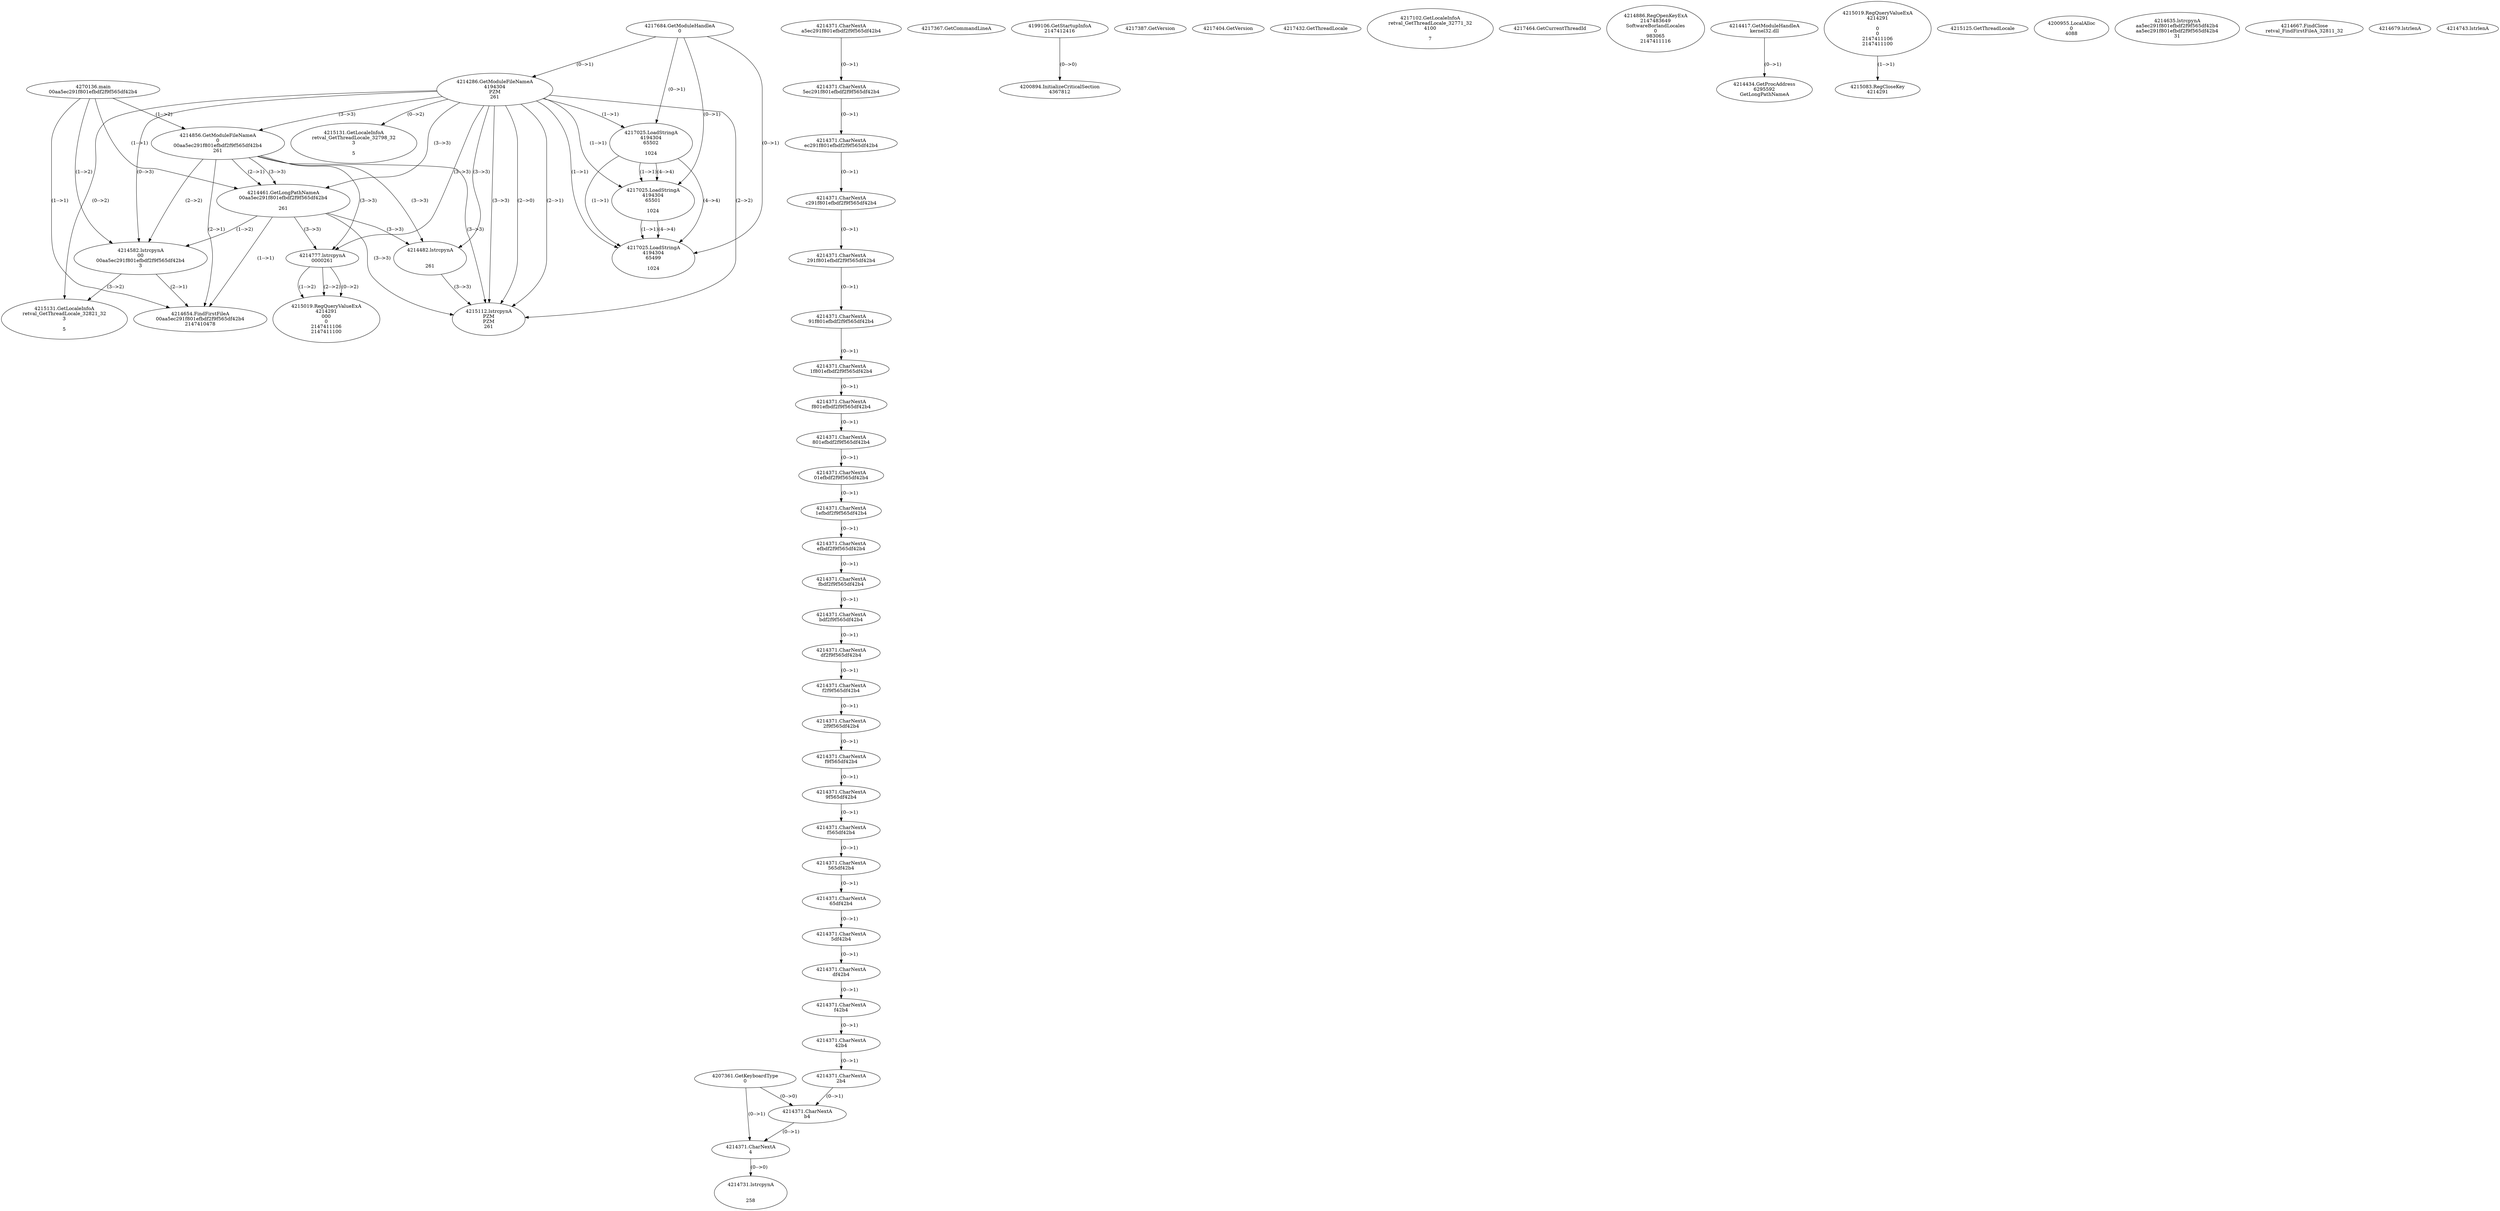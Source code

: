 // Global SCDG with merge call
digraph {
	0 [label="4270136.main
00aa5ec291f801efbdf2f9f565df42b4"]
	1 [label="4217684.GetModuleHandleA
0"]
	2 [label="4207361.GetKeyboardType
0"]
	3 [label="4217367.GetCommandLineA
"]
	4 [label="4199106.GetStartupInfoA
2147412416"]
	5 [label="4217387.GetVersion
"]
	6 [label="4217404.GetVersion
"]
	7 [label="4217432.GetThreadLocale
"]
	8 [label="4217102.GetLocaleInfoA
retval_GetThreadLocale_32771_32
4100

7"]
	9 [label="4217464.GetCurrentThreadId
"]
	10 [label="4214286.GetModuleFileNameA
4194304
PZM
261"]
	1 -> 10 [label="(0-->1)"]
	11 [label="4214856.GetModuleFileNameA
0
00aa5ec291f801efbdf2f9f565df42b4
261"]
	0 -> 11 [label="(1-->2)"]
	10 -> 11 [label="(3-->3)"]
	12 [label="4214886.RegOpenKeyExA
2147483649
Software\Borland\Locales
0
983065
2147411116"]
	13 [label="4214417.GetModuleHandleA
kernel32.dll"]
	14 [label="4214434.GetProcAddress
6295592
GetLongPathNameA"]
	13 -> 14 [label="(0-->1)"]
	15 [label="4214461.GetLongPathNameA
00aa5ec291f801efbdf2f9f565df42b4

261"]
	0 -> 15 [label="(1-->1)"]
	11 -> 15 [label="(2-->1)"]
	10 -> 15 [label="(3-->3)"]
	11 -> 15 [label="(3-->3)"]
	16 [label="4214482.lstrcpynA


261"]
	10 -> 16 [label="(3-->3)"]
	11 -> 16 [label="(3-->3)"]
	15 -> 16 [label="(3-->3)"]
	17 [label="4215019.RegQueryValueExA
4214291

0
0
2147411106
2147411100"]
	18 [label="4215083.RegCloseKey
4214291"]
	17 -> 18 [label="(1-->1)"]
	19 [label="4215112.lstrcpynA
PZM
PZM
261"]
	10 -> 19 [label="(2-->1)"]
	10 -> 19 [label="(2-->2)"]
	10 -> 19 [label="(3-->3)"]
	11 -> 19 [label="(3-->3)"]
	15 -> 19 [label="(3-->3)"]
	16 -> 19 [label="(3-->3)"]
	10 -> 19 [label="(2-->0)"]
	20 [label="4215125.GetThreadLocale
"]
	21 [label="4215131.GetLocaleInfoA
retval_GetThreadLocale_32798_32
3

5"]
	10 -> 21 [label="(0-->2)"]
	22 [label="4217025.LoadStringA
4194304
65502

1024"]
	1 -> 22 [label="(0-->1)"]
	10 -> 22 [label="(1-->1)"]
	23 [label="4217025.LoadStringA
4194304
65501

1024"]
	1 -> 23 [label="(0-->1)"]
	10 -> 23 [label="(1-->1)"]
	22 -> 23 [label="(1-->1)"]
	22 -> 23 [label="(4-->4)"]
	24 [label="4217025.LoadStringA
4194304
65499

1024"]
	1 -> 24 [label="(0-->1)"]
	10 -> 24 [label="(1-->1)"]
	22 -> 24 [label="(1-->1)"]
	23 -> 24 [label="(1-->1)"]
	22 -> 24 [label="(4-->4)"]
	23 -> 24 [label="(4-->4)"]
	25 [label="4200894.InitializeCriticalSection
4367812"]
	4 -> 25 [label="(0-->0)"]
	26 [label="4200955.LocalAlloc
0
4088"]
	27 [label="4214582.lstrcpynA
00
00aa5ec291f801efbdf2f9f565df42b4
3"]
	0 -> 27 [label="(1-->2)"]
	11 -> 27 [label="(2-->2)"]
	15 -> 27 [label="(1-->2)"]
	10 -> 27 [label="(0-->3)"]
	28 [label="4214371.CharNextA
a5ec291f801efbdf2f9f565df42b4"]
	29 [label="4214371.CharNextA
5ec291f801efbdf2f9f565df42b4"]
	28 -> 29 [label="(0-->1)"]
	30 [label="4214371.CharNextA
ec291f801efbdf2f9f565df42b4"]
	29 -> 30 [label="(0-->1)"]
	31 [label="4214371.CharNextA
c291f801efbdf2f9f565df42b4"]
	30 -> 31 [label="(0-->1)"]
	32 [label="4214371.CharNextA
291f801efbdf2f9f565df42b4"]
	31 -> 32 [label="(0-->1)"]
	33 [label="4214371.CharNextA
91f801efbdf2f9f565df42b4"]
	32 -> 33 [label="(0-->1)"]
	34 [label="4214371.CharNextA
1f801efbdf2f9f565df42b4"]
	33 -> 34 [label="(0-->1)"]
	35 [label="4214371.CharNextA
f801efbdf2f9f565df42b4"]
	34 -> 35 [label="(0-->1)"]
	36 [label="4214371.CharNextA
801efbdf2f9f565df42b4"]
	35 -> 36 [label="(0-->1)"]
	37 [label="4214371.CharNextA
01efbdf2f9f565df42b4"]
	36 -> 37 [label="(0-->1)"]
	38 [label="4214371.CharNextA
1efbdf2f9f565df42b4"]
	37 -> 38 [label="(0-->1)"]
	39 [label="4214371.CharNextA
efbdf2f9f565df42b4"]
	38 -> 39 [label="(0-->1)"]
	40 [label="4214371.CharNextA
fbdf2f9f565df42b4"]
	39 -> 40 [label="(0-->1)"]
	41 [label="4214371.CharNextA
bdf2f9f565df42b4"]
	40 -> 41 [label="(0-->1)"]
	42 [label="4214371.CharNextA
df2f9f565df42b4"]
	41 -> 42 [label="(0-->1)"]
	43 [label="4214371.CharNextA
f2f9f565df42b4"]
	42 -> 43 [label="(0-->1)"]
	44 [label="4214371.CharNextA
2f9f565df42b4"]
	43 -> 44 [label="(0-->1)"]
	45 [label="4214371.CharNextA
f9f565df42b4"]
	44 -> 45 [label="(0-->1)"]
	46 [label="4214371.CharNextA
9f565df42b4"]
	45 -> 46 [label="(0-->1)"]
	47 [label="4214371.CharNextA
f565df42b4"]
	46 -> 47 [label="(0-->1)"]
	48 [label="4214371.CharNextA
565df42b4"]
	47 -> 48 [label="(0-->1)"]
	49 [label="4214371.CharNextA
65df42b4"]
	48 -> 49 [label="(0-->1)"]
	50 [label="4214371.CharNextA
5df42b4"]
	49 -> 50 [label="(0-->1)"]
	51 [label="4214371.CharNextA
df42b4"]
	50 -> 51 [label="(0-->1)"]
	52 [label="4214371.CharNextA
f42b4"]
	51 -> 52 [label="(0-->1)"]
	53 [label="4214371.CharNextA
42b4"]
	52 -> 53 [label="(0-->1)"]
	54 [label="4214371.CharNextA
2b4"]
	53 -> 54 [label="(0-->1)"]
	55 [label="4214371.CharNextA
b4"]
	54 -> 55 [label="(0-->1)"]
	2 -> 55 [label="(0-->0)"]
	56 [label="4214371.CharNextA
4"]
	2 -> 56 [label="(0-->1)"]
	55 -> 56 [label="(0-->1)"]
	57 [label="4214635.lstrcpynA
aa5ec291f801efbdf2f9f565df42b4
aa5ec291f801efbdf2f9f565df42b4
31"]
	58 [label="4214654.FindFirstFileA
00aa5ec291f801efbdf2f9f565df42b4
2147410478"]
	0 -> 58 [label="(1-->1)"]
	11 -> 58 [label="(2-->1)"]
	15 -> 58 [label="(1-->1)"]
	27 -> 58 [label="(2-->1)"]
	59 [label="4214667.FindClose
retval_FindFirstFileA_32811_32"]
	60 [label="4214679.lstrlenA
"]
	61 [label="4214731.lstrcpynA


258"]
	56 -> 61 [label="(0-->0)"]
	62 [label="4214743.lstrlenA
"]
	63 [label="4214777.lstrcpynA
00\
00\
261"]
	10 -> 63 [label="(3-->3)"]
	11 -> 63 [label="(3-->3)"]
	15 -> 63 [label="(3-->3)"]
	64 [label="4215019.RegQueryValueExA
4214291
00\
0
0
2147411106
2147411100"]
	63 -> 64 [label="(1-->2)"]
	63 -> 64 [label="(2-->2)"]
	63 -> 64 [label="(0-->2)"]
	65 [label="4215131.GetLocaleInfoA
retval_GetThreadLocale_32821_32
3

5"]
	10 -> 65 [label="(0-->2)"]
	27 -> 65 [label="(3-->2)"]
}
